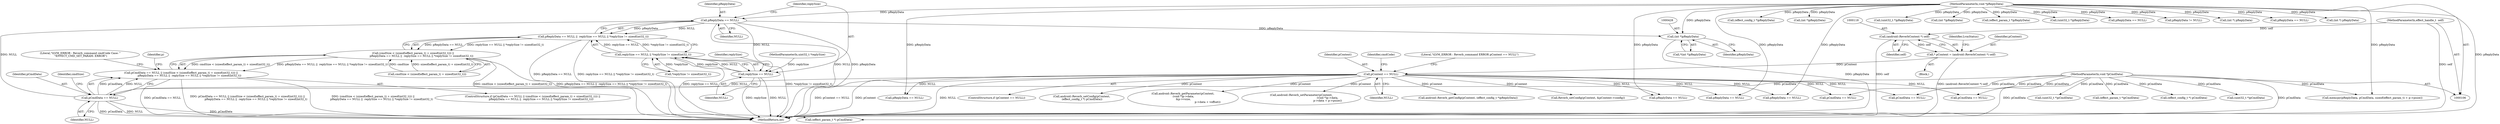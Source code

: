 digraph "0_Android_f490fc335772a9b14e78997486f4a572b0594c04_0@pointer" {
"1000388" [label="(Call,pReplyData == NULL)"];
"1000112" [label="(MethodParameterIn,void *pReplyData)"];
"1000376" [label="(Call,pCmdData == NULL)"];
"1000110" [label="(MethodParameterIn,void *pCmdData)"];
"1000126" [label="(Call,pContext == NULL)"];
"1000115" [label="(Call,* pContext = (android::ReverbContext *) self)"];
"1000117" [label="(Call,(android::ReverbContext *) self)"];
"1000107" [label="(MethodParameterIn,effect_handle_t  self)"];
"1000387" [label="(Call,pReplyData == NULL ||  replySize == NULL || *replySize != sizeof(int32_t))"];
"1000379" [label="(Call,(cmdSize < (sizeof(effect_param_t) + sizeof(int32_t))) ||\n                    pReplyData == NULL ||  replySize == NULL || *replySize != sizeof(int32_t))"];
"1000375" [label="(Call,pCmdData == NULL || (cmdSize < (sizeof(effect_param_t) + sizeof(int32_t))) ||\n                    pReplyData == NULL ||  replySize == NULL || *replySize != sizeof(int32_t))"];
"1000392" [label="(Call,replySize == NULL)"];
"1000391" [label="(Call,replySize == NULL || *replySize != sizeof(int32_t))"];
"1000427" [label="(Call,(int *)pReplyData)"];
"1000127" [label="(Identifier,pContext)"];
"1000141" [label="(Call,pReplyData == NULL)"];
"1000430" [label="(Call,android::Reverb_setParameter(pContext,\n                                                              (void *)p->data,\n                                                              p->data + p->psize))"];
"1000203" [label="(Call,(effect_config_t *) pCmdData)"];
"1000402" [label="(Literal,\"\tLVM_ERROR : Reverb_command cmdCode Case: \"\n \"EFFECT_CMD_SET_PARAM: ERROR\")"];
"1000230" [label="(Call,(effect_config_t *)pReplyData)"];
"1000589" [label="(Call,(uint32_t *)pCmdData)"];
"1000344" [label="(Call,android::Reverb_getParameter(pContext,\n (void *)p->data,\n &p->vsize,\n                                                          p->data + voffset))"];
"1000113" [label="(Block,)"];
"1000448" [label="(Call,pReplyData == NULL)"];
"1000476" [label="(Call,(int *)pReplyData)"];
"1000685" [label="(MethodReturn,int)"];
"1000136" [label="(Identifier,cmdCode)"];
"1000519" [label="(Call,pReplyData == NULL)"];
"1000395" [label="(Call,*replySize != sizeof(int32_t))"];
"1000376" [label="(Call,pCmdData == NULL)"];
"1000377" [label="(Identifier,pCmdData)"];
"1000270" [label="(Call,pCmdData == NULL)"];
"1000116" [label="(Identifier,pContext)"];
"1000429" [label="(Identifier,pReplyData)"];
"1000388" [label="(Call,pReplyData == NULL)"];
"1000123" [label="(Identifier,LvmStatus)"];
"1000310" [label="(Call,memcpy(pReplyData, pCmdData, sizeof(effect_param_t) + p->psize))"];
"1000210" [label="(Call,pReplyData == NULL)"];
"1000393" [label="(Identifier,replySize)"];
"1000126" [label="(Call,pContext == NULL)"];
"1000131" [label="(Literal,\"\tLVM_ERROR : Reverb_command ERROR pContext == NULL\")"];
"1000409" [label="(Call,(effect_param_t *) pCmdData)"];
"1000380" [label="(Call,cmdSize < (sizeof(effect_param_t) + sizeof(int32_t)))"];
"1000427" [label="(Call,(int *)pReplyData)"];
"1000560" [label="(Call,pCmdData == NULL)"];
"1000128" [label="(Identifier,NULL)"];
"1000616" [label="(Call,(uint32_t *)pReplyData)"];
"1000394" [label="(Identifier,NULL)"];
"1000111" [label="(MethodParameterIn,uint32_t *replySize)"];
"1000228" [label="(Call,android::Reverb_getConfig(pContext, (effect_config_t *)pReplyData))"];
"1000547" [label="(Call,(int *)pReplyData)"];
"1000379" [label="(Call,(cmdSize < (sizeof(effect_param_t) + sizeof(int32_t))) ||\n                    pReplyData == NULL ||  replySize == NULL || *replySize != sizeof(int32_t))"];
"1000235" [label="(Call,Reverb_setConfig(pContext, &pContext->config))"];
"1000426" [label="(Call,*(int *)pReplyData)"];
"1000381" [label="(Identifier,cmdSize)"];
"1000125" [label="(ControlStructure,if (pContext == NULL))"];
"1000321" [label="(Call,(effect_param_t *)pReplyData)"];
"1000115" [label="(Call,* pContext = (android::ReverbContext *) self)"];
"1000387" [label="(Call,pReplyData == NULL ||  replySize == NULL || *replySize != sizeof(int32_t))"];
"1000625" [label="(Call,(uint32_t *)pReplyData)"];
"1000107" [label="(MethodParameterIn,effect_handle_t  self)"];
"1000288" [label="(Call,pReplyData == NULL)"];
"1000576" [label="(Call,pReplyData != NULL)"];
"1000169" [label="(Call,pCmdData == NULL)"];
"1000375" [label="(Call,pCmdData == NULL || (cmdSize < (sizeof(effect_param_t) + sizeof(int32_t))) ||\n                    pReplyData == NULL ||  replySize == NULL || *replySize != sizeof(int32_t))"];
"1000374" [label="(ControlStructure,if (pCmdData == NULL || (cmdSize < (sizeof(effect_param_t) + sizeof(int32_t))) ||\n                    pReplyData == NULL ||  replySize == NULL || *replySize != sizeof(int32_t)))"];
"1000397" [label="(Identifier,replySize)"];
"1000389" [label="(Identifier,pReplyData)"];
"1000112" [label="(MethodParameterIn,void *pReplyData)"];
"1000201" [label="(Call,android::Reverb_setConfig(pContext,\n (effect_config_t *) pCmdData))"];
"1000390" [label="(Identifier,NULL)"];
"1000378" [label="(Identifier,NULL)"];
"1000606" [label="(Call,(uint32_t *)pCmdData)"];
"1000408" [label="(Identifier,p)"];
"1000392" [label="(Call,replySize == NULL)"];
"1000198" [label="(Call,(int *) pReplyData)"];
"1000110" [label="(MethodParameterIn,void *pCmdData)"];
"1000247" [label="(Call,(effect_param_t *)pCmdData)"];
"1000117" [label="(Call,(android::ReverbContext *) self)"];
"1000391" [label="(Call,replySize == NULL || *replySize != sizeof(int32_t))"];
"1000178" [label="(Call,pReplyData == NULL)"];
"1000119" [label="(Identifier,self)"];
"1000161" [label="(Call,(int *) pReplyData)"];
"1000388" -> "1000387"  [label="AST: "];
"1000388" -> "1000390"  [label="CFG: "];
"1000389" -> "1000388"  [label="AST: "];
"1000390" -> "1000388"  [label="AST: "];
"1000393" -> "1000388"  [label="CFG: "];
"1000387" -> "1000388"  [label="CFG: "];
"1000388" -> "1000685"  [label="DDG: pReplyData"];
"1000388" -> "1000685"  [label="DDG: NULL"];
"1000388" -> "1000387"  [label="DDG: pReplyData"];
"1000388" -> "1000387"  [label="DDG: NULL"];
"1000112" -> "1000388"  [label="DDG: pReplyData"];
"1000376" -> "1000388"  [label="DDG: NULL"];
"1000388" -> "1000392"  [label="DDG: NULL"];
"1000388" -> "1000427"  [label="DDG: pReplyData"];
"1000112" -> "1000106"  [label="AST: "];
"1000112" -> "1000685"  [label="DDG: pReplyData"];
"1000112" -> "1000141"  [label="DDG: pReplyData"];
"1000112" -> "1000161"  [label="DDG: pReplyData"];
"1000112" -> "1000178"  [label="DDG: pReplyData"];
"1000112" -> "1000198"  [label="DDG: pReplyData"];
"1000112" -> "1000210"  [label="DDG: pReplyData"];
"1000112" -> "1000230"  [label="DDG: pReplyData"];
"1000112" -> "1000288"  [label="DDG: pReplyData"];
"1000112" -> "1000310"  [label="DDG: pReplyData"];
"1000112" -> "1000321"  [label="DDG: pReplyData"];
"1000112" -> "1000427"  [label="DDG: pReplyData"];
"1000112" -> "1000448"  [label="DDG: pReplyData"];
"1000112" -> "1000476"  [label="DDG: pReplyData"];
"1000112" -> "1000519"  [label="DDG: pReplyData"];
"1000112" -> "1000547"  [label="DDG: pReplyData"];
"1000112" -> "1000576"  [label="DDG: pReplyData"];
"1000112" -> "1000616"  [label="DDG: pReplyData"];
"1000112" -> "1000625"  [label="DDG: pReplyData"];
"1000376" -> "1000375"  [label="AST: "];
"1000376" -> "1000378"  [label="CFG: "];
"1000377" -> "1000376"  [label="AST: "];
"1000378" -> "1000376"  [label="AST: "];
"1000381" -> "1000376"  [label="CFG: "];
"1000375" -> "1000376"  [label="CFG: "];
"1000376" -> "1000685"  [label="DDG: pCmdData"];
"1000376" -> "1000685"  [label="DDG: NULL"];
"1000376" -> "1000375"  [label="DDG: pCmdData"];
"1000376" -> "1000375"  [label="DDG: NULL"];
"1000110" -> "1000376"  [label="DDG: pCmdData"];
"1000126" -> "1000376"  [label="DDG: NULL"];
"1000376" -> "1000409"  [label="DDG: pCmdData"];
"1000110" -> "1000106"  [label="AST: "];
"1000110" -> "1000685"  [label="DDG: pCmdData"];
"1000110" -> "1000169"  [label="DDG: pCmdData"];
"1000110" -> "1000203"  [label="DDG: pCmdData"];
"1000110" -> "1000247"  [label="DDG: pCmdData"];
"1000110" -> "1000270"  [label="DDG: pCmdData"];
"1000110" -> "1000310"  [label="DDG: pCmdData"];
"1000110" -> "1000409"  [label="DDG: pCmdData"];
"1000110" -> "1000560"  [label="DDG: pCmdData"];
"1000110" -> "1000589"  [label="DDG: pCmdData"];
"1000110" -> "1000606"  [label="DDG: pCmdData"];
"1000126" -> "1000125"  [label="AST: "];
"1000126" -> "1000128"  [label="CFG: "];
"1000127" -> "1000126"  [label="AST: "];
"1000128" -> "1000126"  [label="AST: "];
"1000131" -> "1000126"  [label="CFG: "];
"1000136" -> "1000126"  [label="CFG: "];
"1000126" -> "1000685"  [label="DDG: pContext == NULL"];
"1000126" -> "1000685"  [label="DDG: pContext"];
"1000126" -> "1000685"  [label="DDG: NULL"];
"1000115" -> "1000126"  [label="DDG: pContext"];
"1000126" -> "1000141"  [label="DDG: NULL"];
"1000126" -> "1000169"  [label="DDG: NULL"];
"1000126" -> "1000201"  [label="DDG: pContext"];
"1000126" -> "1000210"  [label="DDG: NULL"];
"1000126" -> "1000228"  [label="DDG: pContext"];
"1000126" -> "1000235"  [label="DDG: pContext"];
"1000126" -> "1000270"  [label="DDG: NULL"];
"1000126" -> "1000344"  [label="DDG: pContext"];
"1000126" -> "1000430"  [label="DDG: pContext"];
"1000126" -> "1000448"  [label="DDG: NULL"];
"1000126" -> "1000519"  [label="DDG: NULL"];
"1000126" -> "1000560"  [label="DDG: NULL"];
"1000115" -> "1000113"  [label="AST: "];
"1000115" -> "1000117"  [label="CFG: "];
"1000116" -> "1000115"  [label="AST: "];
"1000117" -> "1000115"  [label="AST: "];
"1000123" -> "1000115"  [label="CFG: "];
"1000115" -> "1000685"  [label="DDG: (android::ReverbContext *) self"];
"1000117" -> "1000115"  [label="DDG: self"];
"1000117" -> "1000119"  [label="CFG: "];
"1000118" -> "1000117"  [label="AST: "];
"1000119" -> "1000117"  [label="AST: "];
"1000117" -> "1000685"  [label="DDG: self"];
"1000107" -> "1000117"  [label="DDG: self"];
"1000107" -> "1000106"  [label="AST: "];
"1000107" -> "1000685"  [label="DDG: self"];
"1000387" -> "1000379"  [label="AST: "];
"1000387" -> "1000391"  [label="CFG: "];
"1000391" -> "1000387"  [label="AST: "];
"1000379" -> "1000387"  [label="CFG: "];
"1000387" -> "1000685"  [label="DDG: pReplyData == NULL"];
"1000387" -> "1000685"  [label="DDG: replySize == NULL || *replySize != sizeof(int32_t)"];
"1000387" -> "1000379"  [label="DDG: pReplyData == NULL"];
"1000387" -> "1000379"  [label="DDG: replySize == NULL || *replySize != sizeof(int32_t)"];
"1000391" -> "1000387"  [label="DDG: replySize == NULL"];
"1000391" -> "1000387"  [label="DDG: *replySize != sizeof(int32_t)"];
"1000379" -> "1000375"  [label="AST: "];
"1000379" -> "1000380"  [label="CFG: "];
"1000380" -> "1000379"  [label="AST: "];
"1000375" -> "1000379"  [label="CFG: "];
"1000379" -> "1000685"  [label="DDG: cmdSize < (sizeof(effect_param_t) + sizeof(int32_t))"];
"1000379" -> "1000685"  [label="DDG: pReplyData == NULL ||  replySize == NULL || *replySize != sizeof(int32_t)"];
"1000379" -> "1000375"  [label="DDG: cmdSize < (sizeof(effect_param_t) + sizeof(int32_t))"];
"1000379" -> "1000375"  [label="DDG: pReplyData == NULL ||  replySize == NULL || *replySize != sizeof(int32_t)"];
"1000380" -> "1000379"  [label="DDG: cmdSize"];
"1000380" -> "1000379"  [label="DDG: sizeof(effect_param_t) + sizeof(int32_t)"];
"1000375" -> "1000374"  [label="AST: "];
"1000402" -> "1000375"  [label="CFG: "];
"1000408" -> "1000375"  [label="CFG: "];
"1000375" -> "1000685"  [label="DDG: pCmdData == NULL"];
"1000375" -> "1000685"  [label="DDG: pCmdData == NULL || (cmdSize < (sizeof(effect_param_t) + sizeof(int32_t))) ||\n                    pReplyData == NULL ||  replySize == NULL || *replySize != sizeof(int32_t)"];
"1000375" -> "1000685"  [label="DDG: (cmdSize < (sizeof(effect_param_t) + sizeof(int32_t))) ||\n                    pReplyData == NULL ||  replySize == NULL || *replySize != sizeof(int32_t)"];
"1000392" -> "1000391"  [label="AST: "];
"1000392" -> "1000394"  [label="CFG: "];
"1000393" -> "1000392"  [label="AST: "];
"1000394" -> "1000392"  [label="AST: "];
"1000397" -> "1000392"  [label="CFG: "];
"1000391" -> "1000392"  [label="CFG: "];
"1000392" -> "1000685"  [label="DDG: NULL"];
"1000392" -> "1000685"  [label="DDG: replySize"];
"1000392" -> "1000391"  [label="DDG: replySize"];
"1000392" -> "1000391"  [label="DDG: NULL"];
"1000111" -> "1000392"  [label="DDG: replySize"];
"1000391" -> "1000395"  [label="CFG: "];
"1000395" -> "1000391"  [label="AST: "];
"1000391" -> "1000685"  [label="DDG: replySize == NULL"];
"1000391" -> "1000685"  [label="DDG: *replySize != sizeof(int32_t)"];
"1000395" -> "1000391"  [label="DDG: *replySize"];
"1000427" -> "1000426"  [label="AST: "];
"1000427" -> "1000429"  [label="CFG: "];
"1000428" -> "1000427"  [label="AST: "];
"1000429" -> "1000427"  [label="AST: "];
"1000426" -> "1000427"  [label="CFG: "];
"1000427" -> "1000685"  [label="DDG: pReplyData"];
}
